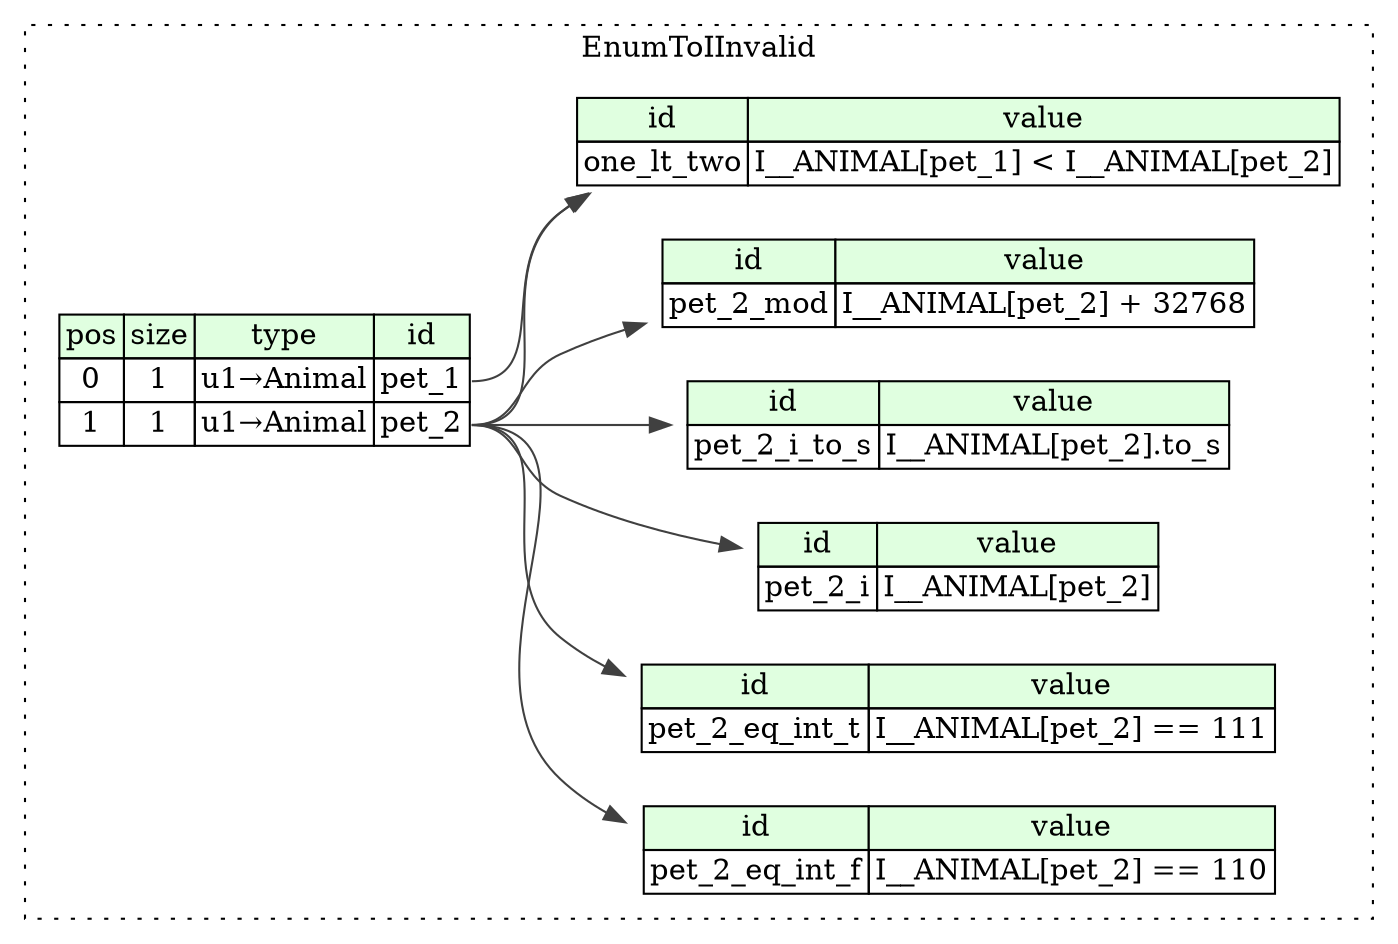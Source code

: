 digraph {
	rankdir=LR;
	node [shape=plaintext];
	subgraph cluster__enum_to_i_invalid {
		label="EnumToIInvalid";
		graph[style=dotted];

		enum_to_i_invalid__seq [label=<<TABLE BORDER="0" CELLBORDER="1" CELLSPACING="0">
			<TR><TD BGCOLOR="#E0FFE0">pos</TD><TD BGCOLOR="#E0FFE0">size</TD><TD BGCOLOR="#E0FFE0">type</TD><TD BGCOLOR="#E0FFE0">id</TD></TR>
			<TR><TD PORT="pet_1_pos">0</TD><TD PORT="pet_1_size">1</TD><TD>u1→Animal</TD><TD PORT="pet_1_type">pet_1</TD></TR>
			<TR><TD PORT="pet_2_pos">1</TD><TD PORT="pet_2_size">1</TD><TD>u1→Animal</TD><TD PORT="pet_2_type">pet_2</TD></TR>
		</TABLE>>];
		enum_to_i_invalid__inst__one_lt_two [label=<<TABLE BORDER="0" CELLBORDER="1" CELLSPACING="0">
			<TR><TD BGCOLOR="#E0FFE0">id</TD><TD BGCOLOR="#E0FFE0">value</TD></TR>
			<TR><TD>one_lt_two</TD><TD>I__ANIMAL[pet_1] &lt; I__ANIMAL[pet_2]</TD></TR>
		</TABLE>>];
		enum_to_i_invalid__inst__pet_2_eq_int_f [label=<<TABLE BORDER="0" CELLBORDER="1" CELLSPACING="0">
			<TR><TD BGCOLOR="#E0FFE0">id</TD><TD BGCOLOR="#E0FFE0">value</TD></TR>
			<TR><TD>pet_2_eq_int_f</TD><TD>I__ANIMAL[pet_2] == 110</TD></TR>
		</TABLE>>];
		enum_to_i_invalid__inst__pet_2_eq_int_t [label=<<TABLE BORDER="0" CELLBORDER="1" CELLSPACING="0">
			<TR><TD BGCOLOR="#E0FFE0">id</TD><TD BGCOLOR="#E0FFE0">value</TD></TR>
			<TR><TD>pet_2_eq_int_t</TD><TD>I__ANIMAL[pet_2] == 111</TD></TR>
		</TABLE>>];
		enum_to_i_invalid__inst__pet_2_i [label=<<TABLE BORDER="0" CELLBORDER="1" CELLSPACING="0">
			<TR><TD BGCOLOR="#E0FFE0">id</TD><TD BGCOLOR="#E0FFE0">value</TD></TR>
			<TR><TD>pet_2_i</TD><TD>I__ANIMAL[pet_2]</TD></TR>
		</TABLE>>];
		enum_to_i_invalid__inst__pet_2_i_to_s [label=<<TABLE BORDER="0" CELLBORDER="1" CELLSPACING="0">
			<TR><TD BGCOLOR="#E0FFE0">id</TD><TD BGCOLOR="#E0FFE0">value</TD></TR>
			<TR><TD>pet_2_i_to_s</TD><TD>I__ANIMAL[pet_2].to_s</TD></TR>
		</TABLE>>];
		enum_to_i_invalid__inst__pet_2_mod [label=<<TABLE BORDER="0" CELLBORDER="1" CELLSPACING="0">
			<TR><TD BGCOLOR="#E0FFE0">id</TD><TD BGCOLOR="#E0FFE0">value</TD></TR>
			<TR><TD>pet_2_mod</TD><TD>I__ANIMAL[pet_2] + 32768</TD></TR>
		</TABLE>>];
	}
	enum_to_i_invalid__seq:pet_1_type -> enum_to_i_invalid__inst__one_lt_two [color="#404040"];
	enum_to_i_invalid__seq:pet_2_type -> enum_to_i_invalid__inst__one_lt_two [color="#404040"];
	enum_to_i_invalid__seq:pet_2_type -> enum_to_i_invalid__inst__pet_2_eq_int_f [color="#404040"];
	enum_to_i_invalid__seq:pet_2_type -> enum_to_i_invalid__inst__pet_2_eq_int_t [color="#404040"];
	enum_to_i_invalid__seq:pet_2_type -> enum_to_i_invalid__inst__pet_2_i [color="#404040"];
	enum_to_i_invalid__seq:pet_2_type -> enum_to_i_invalid__inst__pet_2_i_to_s [color="#404040"];
	enum_to_i_invalid__seq:pet_2_type -> enum_to_i_invalid__inst__pet_2_mod [color="#404040"];
}
